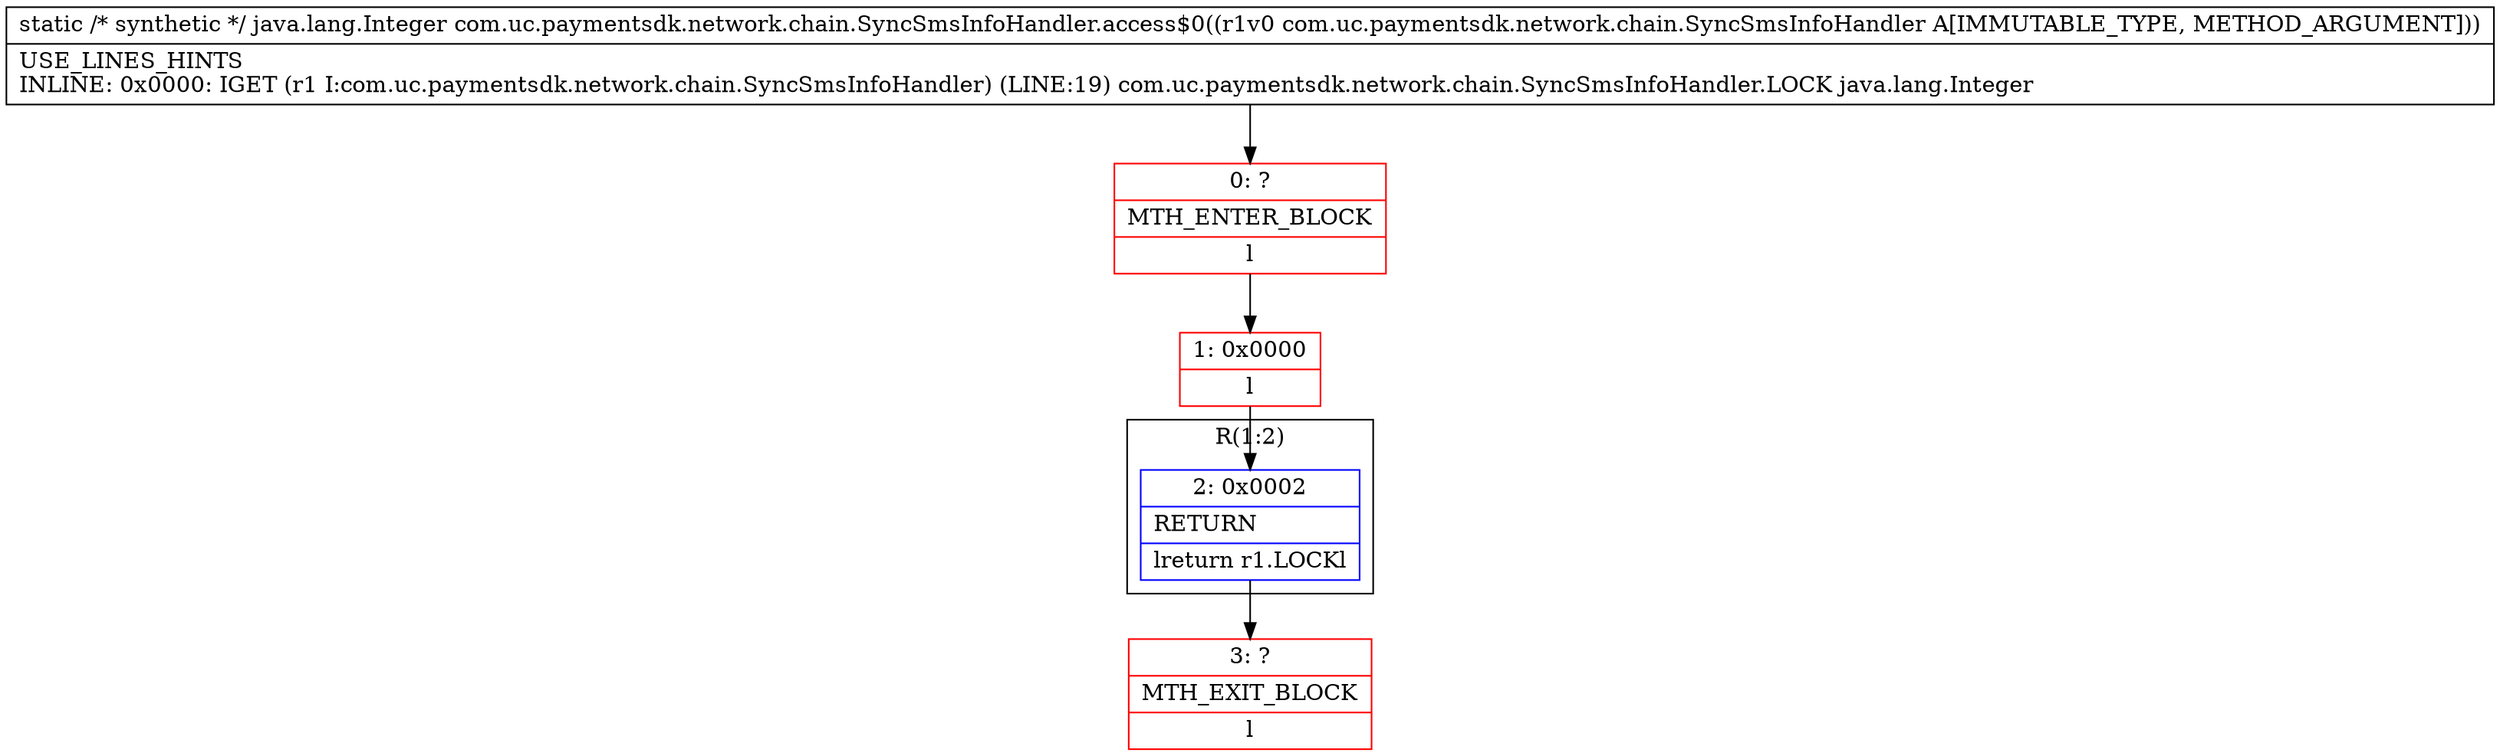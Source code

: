 digraph "CFG forcom.uc.paymentsdk.network.chain.SyncSmsInfoHandler.access$0(Lcom\/uc\/paymentsdk\/network\/chain\/SyncSmsInfoHandler;)Ljava\/lang\/Integer;" {
subgraph cluster_Region_670956944 {
label = "R(1:2)";
node [shape=record,color=blue];
Node_2 [shape=record,label="{2\:\ 0x0002|RETURN\l|lreturn r1.LOCKl}"];
}
Node_0 [shape=record,color=red,label="{0\:\ ?|MTH_ENTER_BLOCK\l|l}"];
Node_1 [shape=record,color=red,label="{1\:\ 0x0000|l}"];
Node_3 [shape=record,color=red,label="{3\:\ ?|MTH_EXIT_BLOCK\l|l}"];
MethodNode[shape=record,label="{static \/* synthetic *\/ java.lang.Integer com.uc.paymentsdk.network.chain.SyncSmsInfoHandler.access$0((r1v0 com.uc.paymentsdk.network.chain.SyncSmsInfoHandler A[IMMUTABLE_TYPE, METHOD_ARGUMENT]))  | USE_LINES_HINTS\lINLINE: 0x0000: IGET (r1 I:com.uc.paymentsdk.network.chain.SyncSmsInfoHandler) (LINE:19) com.uc.paymentsdk.network.chain.SyncSmsInfoHandler.LOCK java.lang.Integer\l}"];
MethodNode -> Node_0;
Node_2 -> Node_3;
Node_0 -> Node_1;
Node_1 -> Node_2;
}

